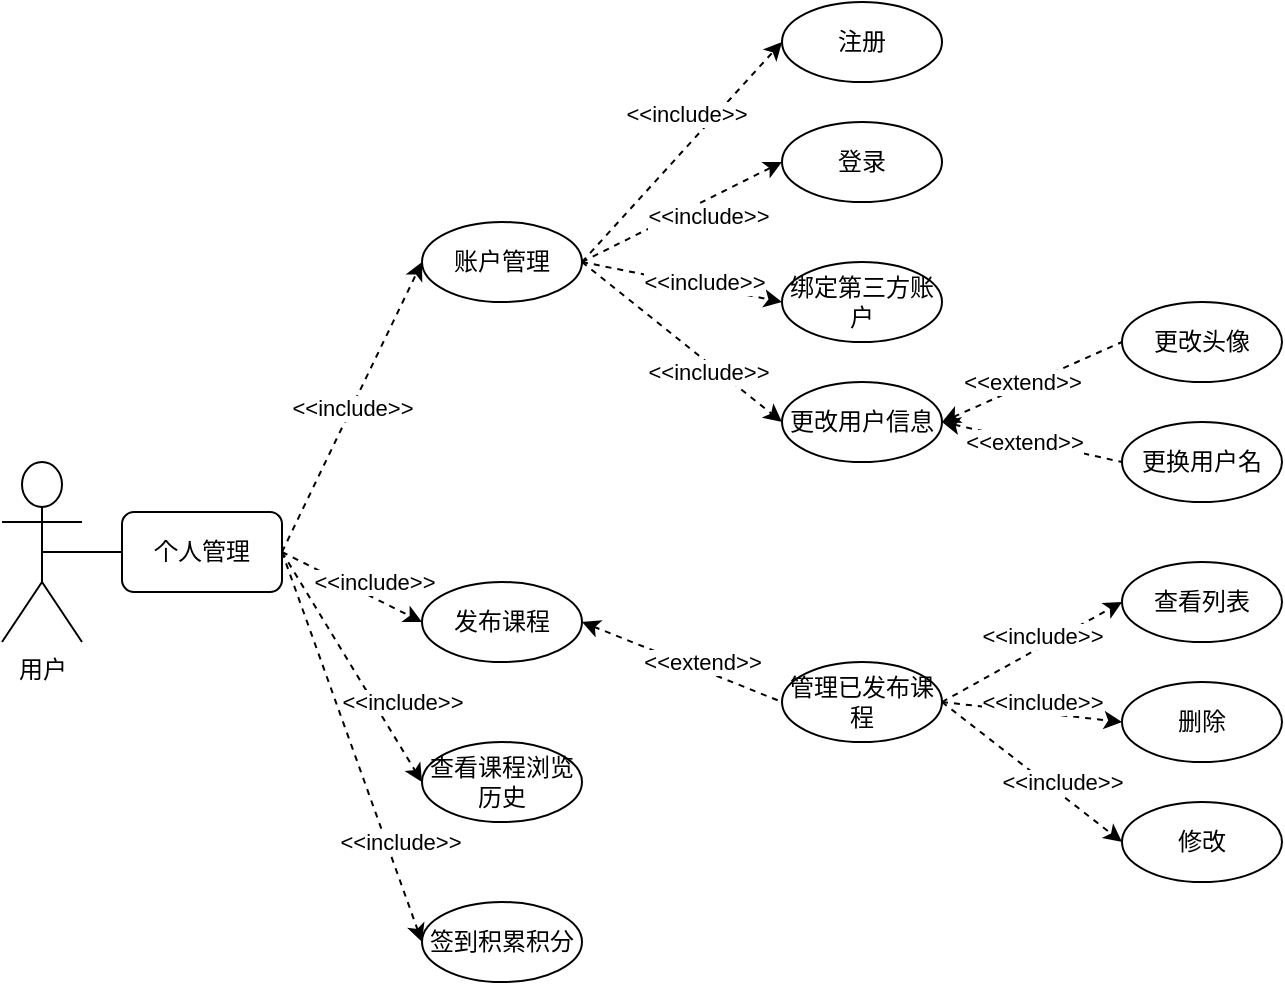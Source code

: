 <mxfile version="13.2.6" type="github">
  <diagram id="4WbnDxN287iUgR8xs6Hp" name="第 1 页">
    <mxGraphModel dx="477" dy="776" grid="1" gridSize="10" guides="1" tooltips="1" connect="1" arrows="1" fold="1" page="1" pageScale="1" pageWidth="827" pageHeight="1169" math="0" shadow="0">
      <root>
        <mxCell id="0" />
        <mxCell id="1" parent="0" />
        <mxCell id="_Q8EhHVZcNwwLPwxINLw-41" value="&amp;lt;&amp;lt;include&amp;gt;&amp;gt;" style="rounded=0;orthogonalLoop=1;jettySize=auto;exitX=1;exitY=0.5;exitDx=0;exitDy=0;entryX=0;entryY=0.5;entryDx=0;entryDy=0;html=1;endArrow=classic;dashed=1;" parent="1" source="yA0ouvQeFD9ly3XBQBOp-1" edge="1">
          <mxGeometry relative="1" as="geometry">
            <mxPoint x="220" y="200" as="targetPoint" />
          </mxGeometry>
        </mxCell>
        <mxCell id="_Q8EhHVZcNwwLPwxINLw-42" style="rounded=0;orthogonalLoop=1;jettySize=auto;html=1;exitX=1;exitY=0.5;exitDx=0;exitDy=0;entryX=0;entryY=0.5;entryDx=0;entryDy=0;endArrow=classic;dashed=1;" parent="1" source="yA0ouvQeFD9ly3XBQBOp-1" edge="1">
          <mxGeometry relative="1" as="geometry">
            <mxPoint x="220" y="380" as="targetPoint" />
          </mxGeometry>
        </mxCell>
        <mxCell id="aJ6DohNiMsdnpgR9BI76-1" value="&amp;lt;&amp;lt;include&amp;gt;&amp;gt;" style="edgeLabel;html=1;align=center;verticalAlign=middle;resizable=0;points=[];" vertex="1" connectable="0" parent="_Q8EhHVZcNwwLPwxINLw-42">
          <mxGeometry x="0.326" y="-1" relative="1" as="geometry">
            <mxPoint y="-9.15" as="offset" />
          </mxGeometry>
        </mxCell>
        <mxCell id="_Q8EhHVZcNwwLPwxINLw-43" value="&amp;lt;&amp;lt;include&amp;gt;&amp;gt;" style="rounded=0;orthogonalLoop=1;jettySize=auto;html=1;exitX=1;exitY=0.5;exitDx=0;exitDy=0;entryX=0;entryY=0.5;entryDx=0;entryDy=0;endArrow=classic;dashed=1;" parent="1" source="yA0ouvQeFD9ly3XBQBOp-1" edge="1">
          <mxGeometry x="0.415" y="12" relative="1" as="geometry">
            <mxPoint x="220" y="460" as="targetPoint" />
            <mxPoint as="offset" />
          </mxGeometry>
        </mxCell>
        <mxCell id="_Q8EhHVZcNwwLPwxINLw-44" value="&amp;lt;&amp;lt;include&amp;gt;&amp;gt;" style="rounded=0;orthogonalLoop=1;jettySize=auto;html=1;exitX=1;exitY=0.5;exitDx=0;exitDy=0;entryX=0;entryY=0.5;entryDx=0;entryDy=0;endArrow=classic;dashed=1;" parent="1" source="yA0ouvQeFD9ly3XBQBOp-1" edge="1">
          <mxGeometry x="0.513" y="7" relative="1" as="geometry">
            <mxPoint x="220" y="540" as="targetPoint" />
            <mxPoint as="offset" />
          </mxGeometry>
        </mxCell>
        <mxCell id="yA0ouvQeFD9ly3XBQBOp-2" style="edgeStyle=none;rounded=0;orthogonalLoop=1;jettySize=auto;html=1;exitX=0.5;exitY=0.5;exitDx=0;exitDy=0;exitPerimeter=0;entryX=0;entryY=0.5;entryDx=0;entryDy=0;endArrow=none;endFill=0;" parent="1" source="_Q8EhHVZcNwwLPwxINLw-6" target="yA0ouvQeFD9ly3XBQBOp-1" edge="1">
          <mxGeometry relative="1" as="geometry" />
        </mxCell>
        <mxCell id="_Q8EhHVZcNwwLPwxINLw-6" value="用户" style="shape=umlActor;verticalLabelPosition=bottom;labelBackgroundColor=#ffffff;verticalAlign=top;html=1;outlineConnect=0;" parent="1" vertex="1">
          <mxGeometry x="10" y="300" width="40" height="90" as="geometry" />
        </mxCell>
        <mxCell id="_Q8EhHVZcNwwLPwxINLw-45" style="rounded=0;orthogonalLoop=1;jettySize=auto;html=1;exitX=1;exitY=0.5;exitDx=0;exitDy=0;entryX=0;entryY=0.5;entryDx=0;entryDy=0;dashed=1;" parent="1" edge="1">
          <mxGeometry relative="1" as="geometry">
            <mxPoint x="300" y="200" as="sourcePoint" />
            <mxPoint x="400" y="90" as="targetPoint" />
          </mxGeometry>
        </mxCell>
        <mxCell id="_Q8EhHVZcNwwLPwxINLw-76" value="&amp;lt;&amp;lt;include&amp;gt;&amp;gt;" style="edgeLabel;html=1;align=center;verticalAlign=middle;resizable=0;points=[];" parent="_Q8EhHVZcNwwLPwxINLw-45" vertex="1" connectable="0">
          <mxGeometry x="-0.207" y="1" relative="1" as="geometry">
            <mxPoint x="13.29" y="-30.1" as="offset" />
          </mxGeometry>
        </mxCell>
        <mxCell id="_Q8EhHVZcNwwLPwxINLw-46" style="rounded=0;orthogonalLoop=1;jettySize=auto;html=1;exitX=1;exitY=0.5;exitDx=0;exitDy=0;entryX=0;entryY=0.5;entryDx=0;entryDy=0;dashed=1;" parent="1" edge="1">
          <mxGeometry relative="1" as="geometry">
            <mxPoint x="300" y="200" as="sourcePoint" />
            <mxPoint x="400" y="150" as="targetPoint" />
          </mxGeometry>
        </mxCell>
        <mxCell id="_Q8EhHVZcNwwLPwxINLw-78" value="&amp;lt;&amp;lt;include&amp;gt;&amp;gt;" style="edgeLabel;html=1;align=center;verticalAlign=middle;resizable=0;points=[];" parent="_Q8EhHVZcNwwLPwxINLw-46" vertex="1" connectable="0">
          <mxGeometry x="-0.425" y="-2" relative="1" as="geometry">
            <mxPoint x="33.6" y="-10.46" as="offset" />
          </mxGeometry>
        </mxCell>
        <mxCell id="_Q8EhHVZcNwwLPwxINLw-47" style="orthogonalLoop=1;jettySize=auto;html=1;exitX=1;exitY=0.5;exitDx=0;exitDy=0;entryX=0;entryY=0.5;entryDx=0;entryDy=0;endArrow=classic;fontSize=11;rounded=0;dashed=1;" parent="1" edge="1">
          <mxGeometry relative="1" as="geometry">
            <mxPoint x="300" y="200" as="sourcePoint" />
            <mxPoint x="400" y="220" as="targetPoint" />
          </mxGeometry>
        </mxCell>
        <mxCell id="_Q8EhHVZcNwwLPwxINLw-79" value="&amp;lt;&amp;lt;include&amp;gt;&amp;gt;" style="edgeLabel;html=1;align=center;verticalAlign=middle;resizable=0;points=[];" parent="_Q8EhHVZcNwwLPwxINLw-47" vertex="1" connectable="0">
          <mxGeometry x="0.42" y="-2" relative="1" as="geometry">
            <mxPoint x="-10.21" y="-6.08" as="offset" />
          </mxGeometry>
        </mxCell>
        <mxCell id="_Q8EhHVZcNwwLPwxINLw-48" style="orthogonalLoop=1;jettySize=auto;html=1;exitX=1;exitY=0.5;exitDx=0;exitDy=0;entryX=0;entryY=0.5;entryDx=0;entryDy=0;endArrow=classic;fontSize=11;rounded=0;dashed=1;" parent="1" edge="1">
          <mxGeometry relative="1" as="geometry">
            <mxPoint x="300" y="200" as="sourcePoint" />
            <mxPoint x="400" y="280" as="targetPoint" />
          </mxGeometry>
        </mxCell>
        <mxCell id="_Q8EhHVZcNwwLPwxINLw-80" value="&amp;lt;&amp;lt;include&amp;gt;&amp;gt;" style="edgeLabel;html=1;align=center;verticalAlign=middle;resizable=0;points=[];" parent="_Q8EhHVZcNwwLPwxINLw-48" vertex="1" connectable="0">
          <mxGeometry x="0.296" y="-4" relative="1" as="geometry">
            <mxPoint as="offset" />
          </mxGeometry>
        </mxCell>
        <mxCell id="_Q8EhHVZcNwwLPwxINLw-52" style="rounded=0;orthogonalLoop=1;jettySize=auto;html=1;exitX=1;exitY=0.5;exitDx=0;exitDy=0;entryX=0;entryY=0.5;entryDx=0;entryDy=0;dashed=1;endFill=0;endArrow=none;startFill=1;startArrow=classic;" parent="1" edge="1">
          <mxGeometry relative="1" as="geometry">
            <mxPoint x="300" y="380" as="sourcePoint" />
            <mxPoint x="400" y="420" as="targetPoint" />
          </mxGeometry>
        </mxCell>
        <mxCell id="_Q8EhHVZcNwwLPwxINLw-82" value="&lt;span style=&quot;color: rgba(0 , 0 , 0 , 0) ; font-family: monospace ; font-size: 0px ; background-color: rgb(248 , 249 , 250)&quot;&gt;%3CmxGraphModel%3E%3Croot%3E%3CmxCell%20id%3D%220%22%2F%3E%3CmxCell%20id%3D%221%22%20parent%3D%220%22%2F%3E%3CmxCell%20id%3D%222%22%20style%3D%22rounded%3D0%3BorthogonalLoop%3D1%3BjettySize%3Dauto%3Bhtml%3D1%3BexitX%3D1%3BexitY%3D0.5%3BexitDx%3D0%3BexitDy%3D0%3BentryX%3D0%3BentryY%3D0.5%3BentryDx%3D0%3BentryDy%3D0%3Bdashed%3D1%3B%22%20edge%3D%221%22%20parent%3D%221%22%3E%3CmxGeometry%20relative%3D%221%22%20as%3D%22geometry%22%3E%3CmxPoint%20x%3D%22300%22%20y%3D%22380%22%20as%3D%22sourcePoint%22%2F%3E%3CmxPoint%20x%3D%22400%22%20y%3D%22340%22%20as%3D%22targetPoint%22%2F%3E%3C%2FmxGeometry%3E%3C%2FmxCell%3E%3CmxCell%20id%3D%223%22%20value%3D%22%26amp%3Blt%3B%26amp%3Blt%3Binclude%26amp%3Bgt%3B%26amp%3Bgt%3B%22%20style%3D%22edgeLabel%3Bhtml%3D1%3Balign%3Dcenter%3BverticalAlign%3Dmiddle%3Bresizable%3D0%3Bpoints%3D%5B%5D%3B%22%20vertex%3D%221%22%20connectable%3D%220%22%20parent%3D%222%22%3E%3CmxGeometry%20x%3D%22-0.44%22%20y%3D%222%22%20relative%3D%221%22%20as%3D%22geometry%22%3E%3CmxPoint%20x%3D%2217.31%22%20y%3D%22-10.05%22%20as%3D%22offset%22%2F%3E%3C%2FmxGeometry%3E%3C%2FmxCell%3E%3C%2Froot%3E%3C%2FmxGraphModel%3E《《&amp;lt;&lt;/span&gt;" style="edgeLabel;html=1;align=center;verticalAlign=middle;resizable=0;points=[];" parent="_Q8EhHVZcNwwLPwxINLw-52" vertex="1" connectable="0">
          <mxGeometry x="-0.4" relative="1" as="geometry">
            <mxPoint x="20.29" y="8.12" as="offset" />
          </mxGeometry>
        </mxCell>
        <mxCell id="yA0ouvQeFD9ly3XBQBOp-21" value="&amp;lt;&amp;lt;extend&amp;gt;&amp;gt;" style="edgeLabel;html=1;align=center;verticalAlign=middle;resizable=0;points=[];" parent="_Q8EhHVZcNwwLPwxINLw-52" vertex="1" connectable="0">
          <mxGeometry x="0.314" y="-2" relative="1" as="geometry">
            <mxPoint x="-5.18" y="-8.23" as="offset" />
          </mxGeometry>
        </mxCell>
        <mxCell id="_Q8EhHVZcNwwLPwxINLw-49" style="rounded=0;orthogonalLoop=1;jettySize=auto;html=1;exitX=1;exitY=0.5;exitDx=0;exitDy=0;entryX=0;entryY=0.5;entryDx=0;entryDy=0;dashed=1;endFill=0;endArrow=none;startFill=1;startArrow=classic;" parent="1" edge="1">
          <mxGeometry relative="1" as="geometry">
            <mxPoint x="480" y="280" as="sourcePoint" />
            <mxPoint x="570" y="240" as="targetPoint" />
          </mxGeometry>
        </mxCell>
        <mxCell id="_Q8EhHVZcNwwLPwxINLw-83" value="&amp;lt;&amp;lt;extend&amp;gt;&amp;gt;" style="edgeLabel;html=1;align=center;verticalAlign=middle;resizable=0;points=[];" parent="_Q8EhHVZcNwwLPwxINLw-49" vertex="1" connectable="0">
          <mxGeometry x="0.547" y="3" relative="1" as="geometry">
            <mxPoint x="-28.23" y="13.61" as="offset" />
          </mxGeometry>
        </mxCell>
        <mxCell id="_Q8EhHVZcNwwLPwxINLw-50" style="rounded=0;orthogonalLoop=1;jettySize=auto;html=1;exitX=1;exitY=0.5;exitDx=0;exitDy=0;entryX=0;entryY=0.5;entryDx=0;entryDy=0;dashed=1;endFill=0;endArrow=none;startFill=1;startArrow=classic;" parent="1" edge="1">
          <mxGeometry relative="1" as="geometry">
            <mxPoint x="480" y="280" as="sourcePoint" />
            <mxPoint x="570" y="300" as="targetPoint" />
          </mxGeometry>
        </mxCell>
        <mxCell id="_Q8EhHVZcNwwLPwxINLw-101" value="&amp;lt;&amp;lt;extend&amp;gt;&amp;gt;" style="edgeLabel;html=1;align=center;verticalAlign=middle;resizable=0;points=[];" parent="_Q8EhHVZcNwwLPwxINLw-50" vertex="1" connectable="0">
          <mxGeometry x="-0.447" y="-1" relative="1" as="geometry">
            <mxPoint x="15.81" y="3.6" as="offset" />
          </mxGeometry>
        </mxCell>
        <mxCell id="_Q8EhHVZcNwwLPwxINLw-54" style="rounded=0;orthogonalLoop=1;jettySize=auto;html=1;exitX=1;exitY=0.5;exitDx=0;exitDy=0;entryX=0;entryY=0.5;entryDx=0;entryDy=0;dashed=1;" parent="1" edge="1">
          <mxGeometry relative="1" as="geometry">
            <mxPoint x="480" y="420" as="sourcePoint" />
            <mxPoint x="570" y="370" as="targetPoint" />
          </mxGeometry>
        </mxCell>
        <mxCell id="_Q8EhHVZcNwwLPwxINLw-84" value="&amp;lt;&amp;lt;include&amp;gt;&amp;gt;" style="edgeLabel;html=1;align=center;verticalAlign=middle;resizable=0;points=[];" parent="_Q8EhHVZcNwwLPwxINLw-54" vertex="1" connectable="0">
          <mxGeometry x="0.36" relative="1" as="geometry">
            <mxPoint x="-11.14" y="0.57" as="offset" />
          </mxGeometry>
        </mxCell>
        <mxCell id="_Q8EhHVZcNwwLPwxINLw-55" style="rounded=0;orthogonalLoop=1;jettySize=auto;html=1;exitX=1;exitY=0.5;exitDx=0;exitDy=0;entryX=0;entryY=0.5;entryDx=0;entryDy=0;dashed=1;endArrow=classic;" parent="1" edge="1">
          <mxGeometry relative="1" as="geometry">
            <mxPoint x="480" y="420" as="sourcePoint" />
            <mxPoint x="570" y="430" as="targetPoint" />
          </mxGeometry>
        </mxCell>
        <mxCell id="_Q8EhHVZcNwwLPwxINLw-85" value="&amp;lt;&amp;lt;include&amp;gt;&amp;gt;" style="edgeLabel;html=1;align=center;verticalAlign=middle;resizable=0;points=[];" parent="_Q8EhHVZcNwwLPwxINLw-55" vertex="1" connectable="0">
          <mxGeometry x="0.68" y="-1" relative="1" as="geometry">
            <mxPoint x="-25.42" y="-9.39" as="offset" />
          </mxGeometry>
        </mxCell>
        <mxCell id="_Q8EhHVZcNwwLPwxINLw-56" style="rounded=0;orthogonalLoop=1;jettySize=auto;html=1;exitX=1;exitY=0.5;exitDx=0;exitDy=0;entryX=0;entryY=0.5;entryDx=0;entryDy=0;dashed=1;endArrow=classic;" parent="1" edge="1">
          <mxGeometry relative="1" as="geometry">
            <mxPoint x="480" y="420" as="sourcePoint" />
            <mxPoint x="570" y="490" as="targetPoint" />
          </mxGeometry>
        </mxCell>
        <mxCell id="_Q8EhHVZcNwwLPwxINLw-86" value="&amp;lt;&amp;lt;include&amp;gt;&amp;gt;" style="edgeLabel;html=1;align=center;verticalAlign=middle;resizable=0;points=[];" parent="_Q8EhHVZcNwwLPwxINLw-56" vertex="1" connectable="0">
          <mxGeometry x="0.328" y="1" relative="1" as="geometry">
            <mxPoint x="-0.6" y="-5.87" as="offset" />
          </mxGeometry>
        </mxCell>
        <mxCell id="yA0ouvQeFD9ly3XBQBOp-1" value="个人管理" style="rounded=1;whiteSpace=wrap;html=1;" parent="1" vertex="1">
          <mxGeometry x="70" y="325" width="80" height="40" as="geometry" />
        </mxCell>
        <mxCell id="yA0ouvQeFD9ly3XBQBOp-4" value="账户管理" style="ellipse;whiteSpace=wrap;html=1;rounded=1;gradientColor=#ffffff;" parent="1" vertex="1">
          <mxGeometry x="220" y="180" width="80" height="40" as="geometry" />
        </mxCell>
        <mxCell id="yA0ouvQeFD9ly3XBQBOp-6" value="发布课程" style="ellipse;whiteSpace=wrap;html=1;rounded=1;gradientColor=#ffffff;" parent="1" vertex="1">
          <mxGeometry x="220" y="360" width="80" height="40" as="geometry" />
        </mxCell>
        <mxCell id="yA0ouvQeFD9ly3XBQBOp-7" value="查看课程浏览历史" style="ellipse;whiteSpace=wrap;html=1;rounded=1;gradientColor=#ffffff;" parent="1" vertex="1">
          <mxGeometry x="220" y="440" width="80" height="40" as="geometry" />
        </mxCell>
        <mxCell id="yA0ouvQeFD9ly3XBQBOp-8" value="签到积累积分" style="ellipse;whiteSpace=wrap;html=1;rounded=1;gradientColor=#ffffff;" parent="1" vertex="1">
          <mxGeometry x="220" y="520" width="80" height="40" as="geometry" />
        </mxCell>
        <mxCell id="yA0ouvQeFD9ly3XBQBOp-9" value="注册" style="ellipse;whiteSpace=wrap;html=1;rounded=1;gradientColor=#ffffff;" parent="1" vertex="1">
          <mxGeometry x="400" y="70" width="80" height="40" as="geometry" />
        </mxCell>
        <mxCell id="yA0ouvQeFD9ly3XBQBOp-10" value="登录" style="ellipse;whiteSpace=wrap;html=1;rounded=1;gradientColor=#ffffff;" parent="1" vertex="1">
          <mxGeometry x="400" y="130" width="80" height="40" as="geometry" />
        </mxCell>
        <mxCell id="yA0ouvQeFD9ly3XBQBOp-11" value="绑定第三方账户" style="ellipse;whiteSpace=wrap;html=1;rounded=1;gradientColor=#ffffff;" parent="1" vertex="1">
          <mxGeometry x="400" y="200" width="80" height="40" as="geometry" />
        </mxCell>
        <mxCell id="yA0ouvQeFD9ly3XBQBOp-12" value="更改用户信息" style="ellipse;whiteSpace=wrap;html=1;rounded=1;gradientColor=#ffffff;" parent="1" vertex="1">
          <mxGeometry x="400" y="260" width="80" height="40" as="geometry" />
        </mxCell>
        <mxCell id="yA0ouvQeFD9ly3XBQBOp-14" value="管理已发布课程" style="ellipse;whiteSpace=wrap;html=1;rounded=1;gradientColor=#ffffff;" parent="1" vertex="1">
          <mxGeometry x="400" y="400" width="80" height="40" as="geometry" />
        </mxCell>
        <mxCell id="yA0ouvQeFD9ly3XBQBOp-15" value="查看列表" style="ellipse;whiteSpace=wrap;html=1;rounded=1;gradientColor=#ffffff;" parent="1" vertex="1">
          <mxGeometry x="570" y="350" width="80" height="40" as="geometry" />
        </mxCell>
        <mxCell id="yA0ouvQeFD9ly3XBQBOp-16" value="删除" style="ellipse;whiteSpace=wrap;html=1;rounded=1;gradientColor=#ffffff;" parent="1" vertex="1">
          <mxGeometry x="570" y="410" width="80" height="40" as="geometry" />
        </mxCell>
        <mxCell id="yA0ouvQeFD9ly3XBQBOp-17" value="修改" style="ellipse;whiteSpace=wrap;html=1;rounded=1;gradientColor=#ffffff;" parent="1" vertex="1">
          <mxGeometry x="570" y="470" width="80" height="40" as="geometry" />
        </mxCell>
        <mxCell id="yA0ouvQeFD9ly3XBQBOp-19" value="更改头像" style="ellipse;whiteSpace=wrap;html=1;rounded=1;gradientColor=#ffffff;" parent="1" vertex="1">
          <mxGeometry x="570" y="220" width="80" height="40" as="geometry" />
        </mxCell>
        <mxCell id="yA0ouvQeFD9ly3XBQBOp-20" value="更换用户名" style="ellipse;whiteSpace=wrap;html=1;rounded=1;gradientColor=#ffffff;" parent="1" vertex="1">
          <mxGeometry x="570" y="280" width="80" height="40" as="geometry" />
        </mxCell>
      </root>
    </mxGraphModel>
  </diagram>
</mxfile>
